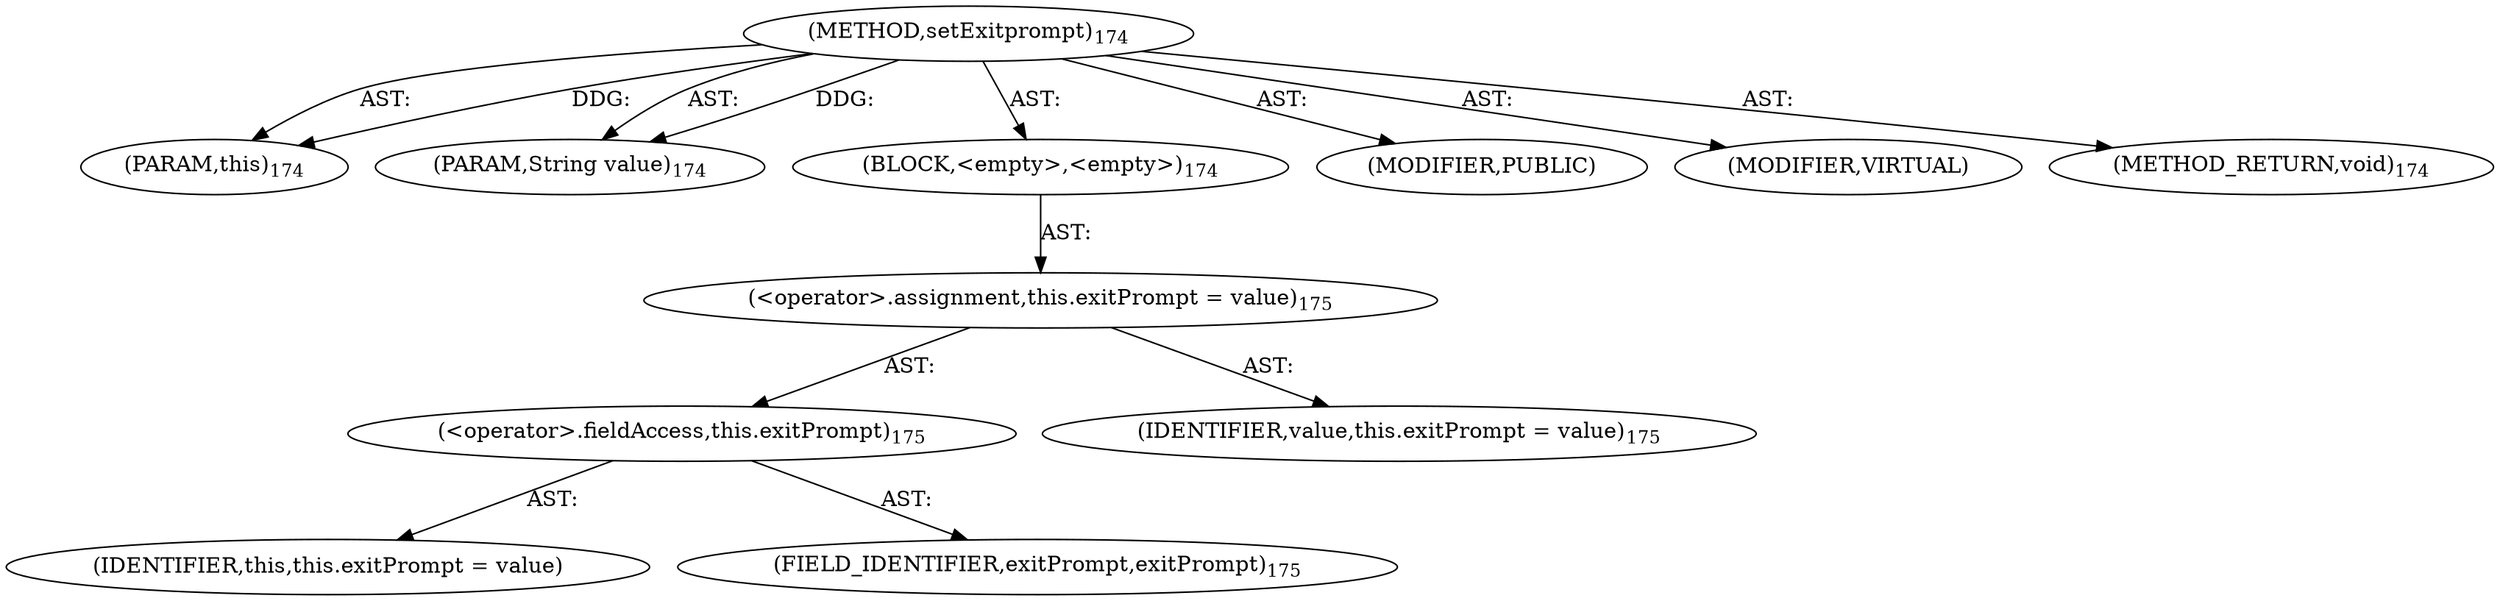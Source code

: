digraph "setExitprompt" {  
"111669149703" [label = <(METHOD,setExitprompt)<SUB>174</SUB>> ]
"115964117011" [label = <(PARAM,this)<SUB>174</SUB>> ]
"115964117012" [label = <(PARAM,String value)<SUB>174</SUB>> ]
"25769803783" [label = <(BLOCK,&lt;empty&gt;,&lt;empty&gt;)<SUB>174</SUB>> ]
"30064771087" [label = <(&lt;operator&gt;.assignment,this.exitPrompt = value)<SUB>175</SUB>> ]
"30064771088" [label = <(&lt;operator&gt;.fieldAccess,this.exitPrompt)<SUB>175</SUB>> ]
"68719476767" [label = <(IDENTIFIER,this,this.exitPrompt = value)> ]
"55834574855" [label = <(FIELD_IDENTIFIER,exitPrompt,exitPrompt)<SUB>175</SUB>> ]
"68719476768" [label = <(IDENTIFIER,value,this.exitPrompt = value)<SUB>175</SUB>> ]
"133143986210" [label = <(MODIFIER,PUBLIC)> ]
"133143986211" [label = <(MODIFIER,VIRTUAL)> ]
"128849018887" [label = <(METHOD_RETURN,void)<SUB>174</SUB>> ]
  "111669149703" -> "115964117011"  [ label = "AST: "] 
  "111669149703" -> "115964117012"  [ label = "AST: "] 
  "111669149703" -> "25769803783"  [ label = "AST: "] 
  "111669149703" -> "133143986210"  [ label = "AST: "] 
  "111669149703" -> "133143986211"  [ label = "AST: "] 
  "111669149703" -> "128849018887"  [ label = "AST: "] 
  "25769803783" -> "30064771087"  [ label = "AST: "] 
  "30064771087" -> "30064771088"  [ label = "AST: "] 
  "30064771087" -> "68719476768"  [ label = "AST: "] 
  "30064771088" -> "68719476767"  [ label = "AST: "] 
  "30064771088" -> "55834574855"  [ label = "AST: "] 
  "111669149703" -> "115964117011"  [ label = "DDG: "] 
  "111669149703" -> "115964117012"  [ label = "DDG: "] 
}
